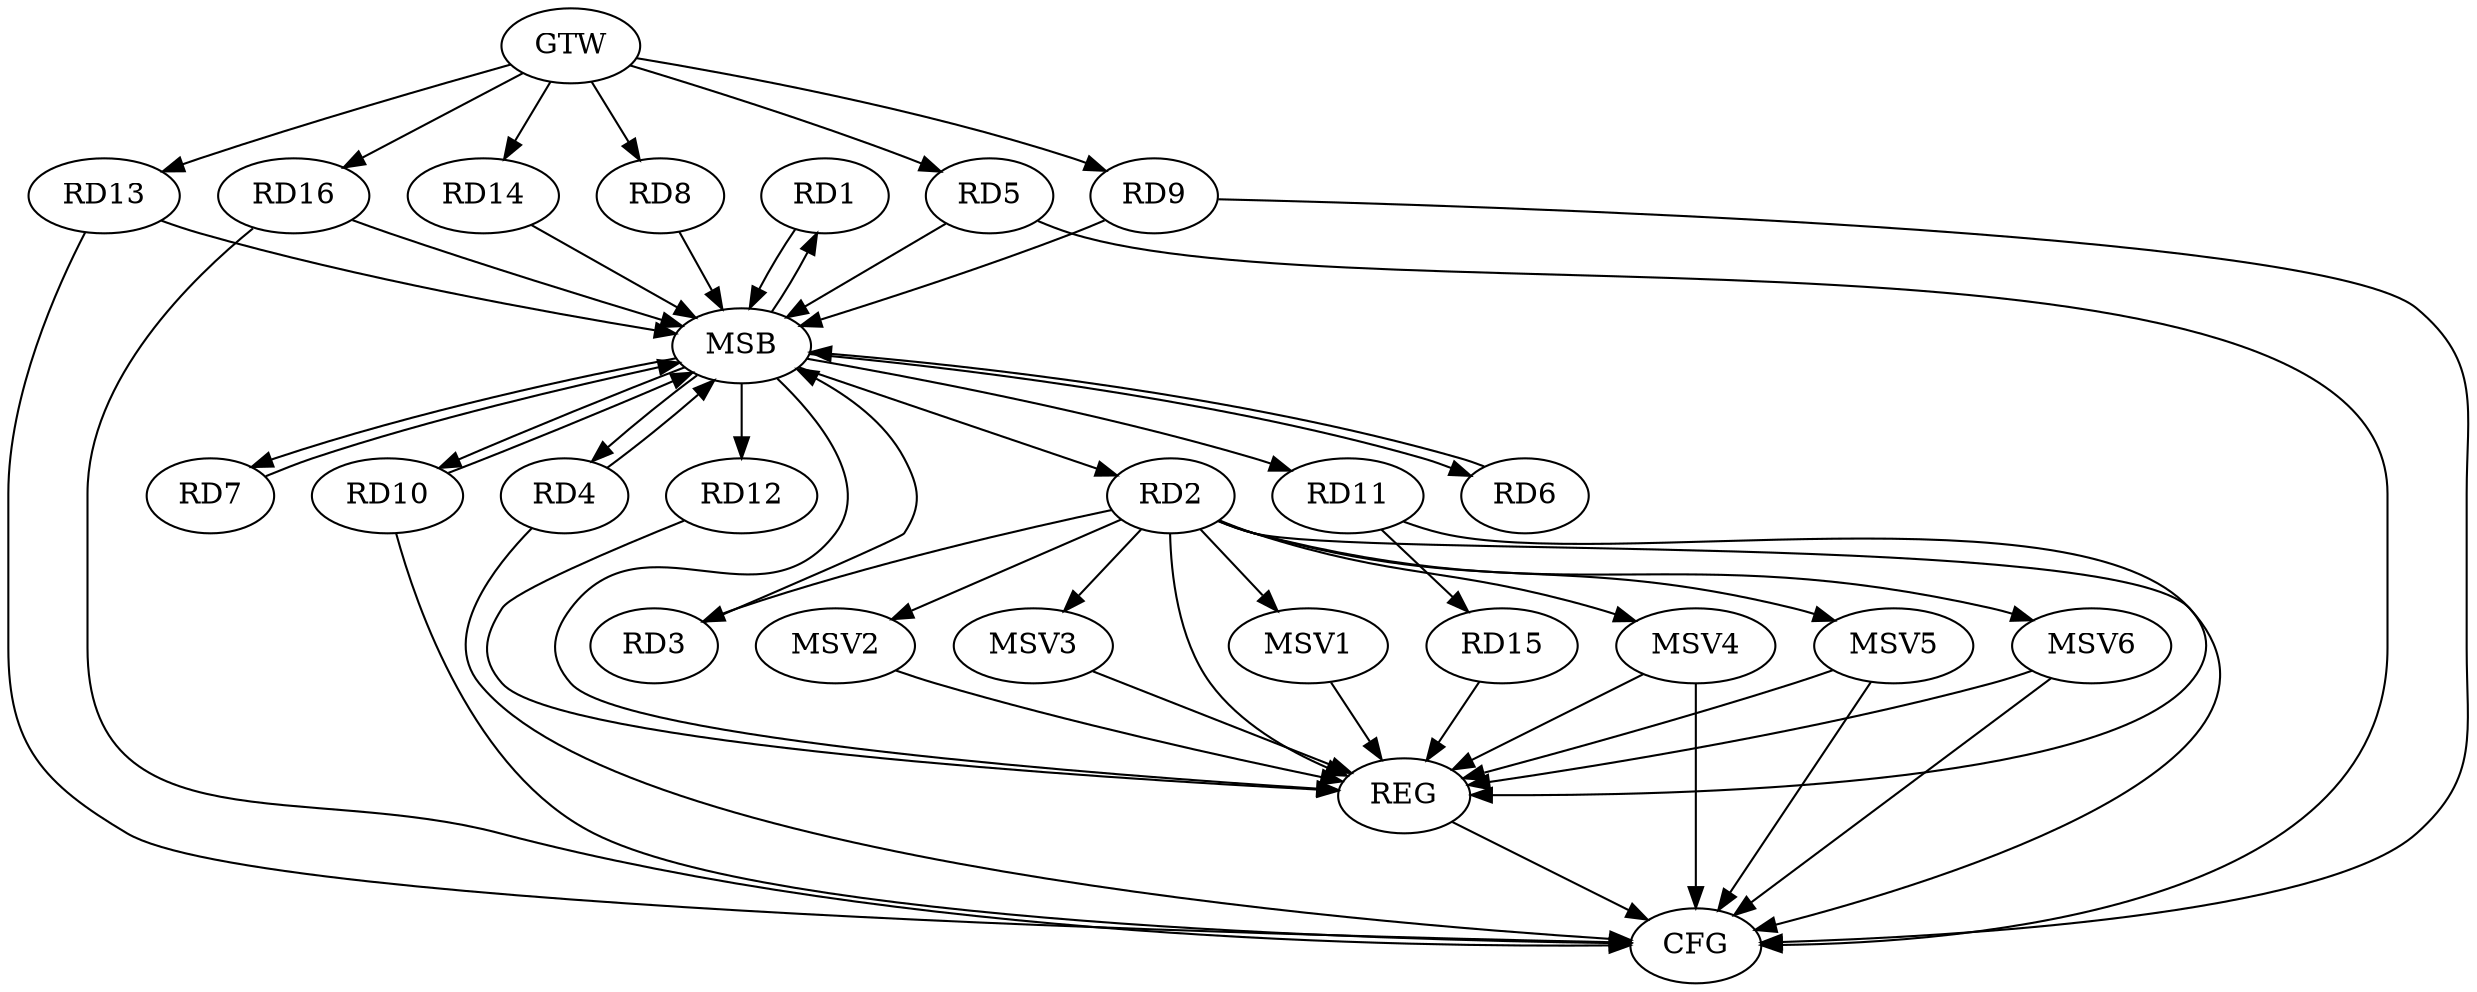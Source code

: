 strict digraph G {
  RD1 [ label="RD1" ];
  RD2 [ label="RD2" ];
  RD3 [ label="RD3" ];
  RD4 [ label="RD4" ];
  RD5 [ label="RD5" ];
  RD6 [ label="RD6" ];
  RD7 [ label="RD7" ];
  RD8 [ label="RD8" ];
  RD9 [ label="RD9" ];
  RD10 [ label="RD10" ];
  RD11 [ label="RD11" ];
  RD12 [ label="RD12" ];
  RD13 [ label="RD13" ];
  RD14 [ label="RD14" ];
  RD15 [ label="RD15" ];
  RD16 [ label="RD16" ];
  GTW [ label="GTW" ];
  REG [ label="REG" ];
  MSB [ label="MSB" ];
  CFG [ label="CFG" ];
  MSV1 [ label="MSV1" ];
  MSV2 [ label="MSV2" ];
  MSV3 [ label="MSV3" ];
  MSV4 [ label="MSV4" ];
  MSV5 [ label="MSV5" ];
  MSV6 [ label="MSV6" ];
  RD2 -> RD3;
  RD11 -> RD15;
  GTW -> RD5;
  GTW -> RD8;
  GTW -> RD9;
  GTW -> RD13;
  GTW -> RD14;
  GTW -> RD16;
  RD2 -> REG;
  RD11 -> REG;
  RD12 -> REG;
  RD15 -> REG;
  RD1 -> MSB;
  MSB -> REG;
  RD3 -> MSB;
  RD4 -> MSB;
  MSB -> RD10;
  MSB -> RD11;
  RD5 -> MSB;
  RD6 -> MSB;
  RD7 -> MSB;
  MSB -> RD1;
  MSB -> RD4;
  MSB -> RD6;
  MSB -> RD12;
  RD8 -> MSB;
  MSB -> RD7;
  RD9 -> MSB;
  RD10 -> MSB;
  RD13 -> MSB;
  RD14 -> MSB;
  MSB -> RD2;
  RD16 -> MSB;
  RD10 -> CFG;
  RD2 -> CFG;
  RD4 -> CFG;
  RD5 -> CFG;
  RD13 -> CFG;
  RD9 -> CFG;
  RD16 -> CFG;
  REG -> CFG;
  RD2 -> MSV1;
  MSV1 -> REG;
  RD2 -> MSV2;
  MSV2 -> REG;
  RD2 -> MSV3;
  MSV3 -> REG;
  RD2 -> MSV4;
  MSV4 -> REG;
  MSV4 -> CFG;
  RD2 -> MSV5;
  MSV5 -> REG;
  MSV5 -> CFG;
  RD2 -> MSV6;
  MSV6 -> REG;
  MSV6 -> CFG;
}
